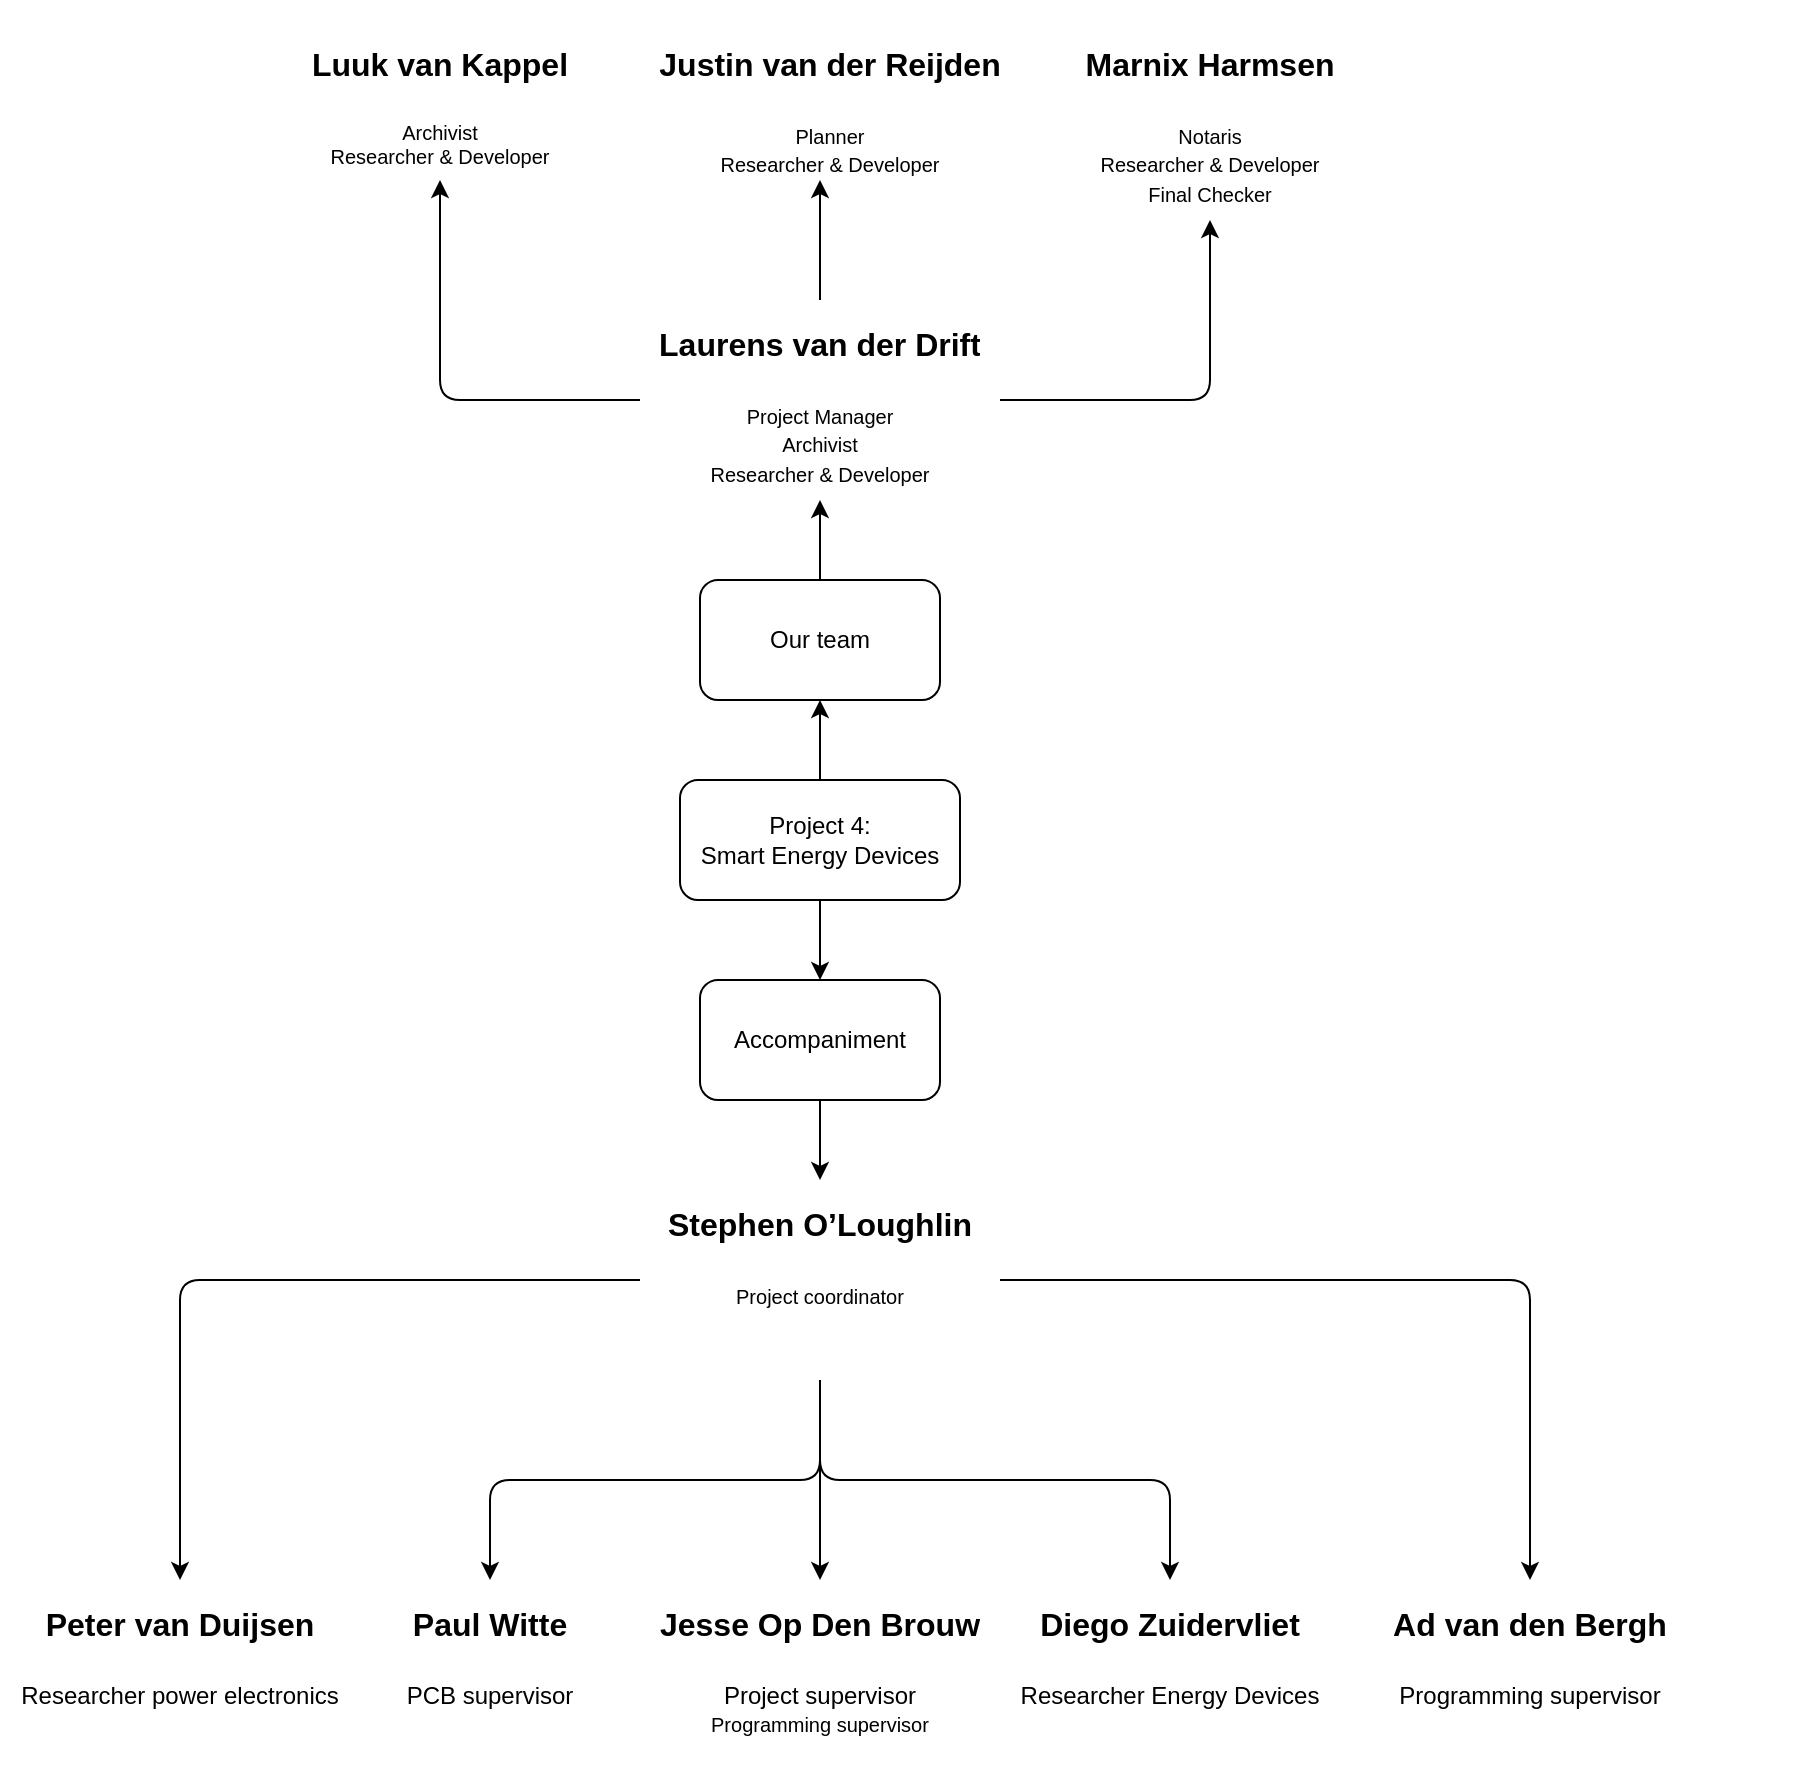<mxfile version="21.6.8" type="device">
  <diagram name="Page-1" id="lnu3cHVQMVQPtzXEHo_e">
    <mxGraphModel dx="1941" dy="1746" grid="1" gridSize="10" guides="1" tooltips="1" connect="1" arrows="1" fold="1" page="1" pageScale="1" pageWidth="850" pageHeight="1100" math="0" shadow="0">
      <root>
        <mxCell id="0" />
        <mxCell id="1" parent="0" />
        <mxCell id="ai9jlv7dWEnIiXGiaFlQ-22" style="edgeStyle=orthogonalEdgeStyle;rounded=0;orthogonalLoop=1;jettySize=auto;html=1;" edge="1" parent="1" source="ai9jlv7dWEnIiXGiaFlQ-1" target="ai9jlv7dWEnIiXGiaFlQ-3">
          <mxGeometry relative="1" as="geometry" />
        </mxCell>
        <mxCell id="ai9jlv7dWEnIiXGiaFlQ-37" style="edgeStyle=orthogonalEdgeStyle;rounded=0;orthogonalLoop=1;jettySize=auto;html=1;entryX=0.5;entryY=1;entryDx=0;entryDy=0;" edge="1" parent="1" source="ai9jlv7dWEnIiXGiaFlQ-1" target="ai9jlv7dWEnIiXGiaFlQ-2">
          <mxGeometry relative="1" as="geometry" />
        </mxCell>
        <mxCell id="ai9jlv7dWEnIiXGiaFlQ-1" value="Project 4:&lt;br&gt;Smart Energy Devices" style="rounded=1;whiteSpace=wrap;html=1;" vertex="1" parent="1">
          <mxGeometry x="-70" y="10" width="140" height="60" as="geometry" />
        </mxCell>
        <mxCell id="ai9jlv7dWEnIiXGiaFlQ-25" style="edgeStyle=orthogonalEdgeStyle;rounded=0;orthogonalLoop=1;jettySize=auto;html=1;entryX=0.5;entryY=0;entryDx=0;entryDy=0;" edge="1" parent="1" source="ai9jlv7dWEnIiXGiaFlQ-3" target="ai9jlv7dWEnIiXGiaFlQ-14">
          <mxGeometry relative="1" as="geometry" />
        </mxCell>
        <mxCell id="ai9jlv7dWEnIiXGiaFlQ-3" value="Accompaniment" style="rounded=1;whiteSpace=wrap;html=1;" vertex="1" parent="1">
          <mxGeometry x="-60" y="110" width="120" height="60" as="geometry" />
        </mxCell>
        <mxCell id="ai9jlv7dWEnIiXGiaFlQ-26" style="edgeStyle=orthogonalEdgeStyle;orthogonalLoop=1;jettySize=auto;html=1;entryX=0.5;entryY=0;entryDx=0;entryDy=0;rounded=1;" edge="1" parent="1" source="ai9jlv7dWEnIiXGiaFlQ-14" target="ai9jlv7dWEnIiXGiaFlQ-21">
          <mxGeometry relative="1" as="geometry" />
        </mxCell>
        <mxCell id="ai9jlv7dWEnIiXGiaFlQ-30" style="edgeStyle=orthogonalEdgeStyle;orthogonalLoop=1;jettySize=auto;html=1;rounded=1;" edge="1" parent="1" source="ai9jlv7dWEnIiXGiaFlQ-14" target="ai9jlv7dWEnIiXGiaFlQ-16">
          <mxGeometry relative="1" as="geometry" />
        </mxCell>
        <mxCell id="ai9jlv7dWEnIiXGiaFlQ-31" style="edgeStyle=orthogonalEdgeStyle;orthogonalLoop=1;jettySize=auto;html=1;rounded=1;" edge="1" parent="1" source="ai9jlv7dWEnIiXGiaFlQ-14" target="ai9jlv7dWEnIiXGiaFlQ-20">
          <mxGeometry relative="1" as="geometry" />
        </mxCell>
        <mxCell id="ai9jlv7dWEnIiXGiaFlQ-32" style="edgeStyle=orthogonalEdgeStyle;orthogonalLoop=1;jettySize=auto;html=1;rounded=1;" edge="1" parent="1" source="ai9jlv7dWEnIiXGiaFlQ-14" target="ai9jlv7dWEnIiXGiaFlQ-15">
          <mxGeometry relative="1" as="geometry" />
        </mxCell>
        <mxCell id="ai9jlv7dWEnIiXGiaFlQ-33" style="edgeStyle=orthogonalEdgeStyle;orthogonalLoop=1;jettySize=auto;html=1;entryX=0.5;entryY=0;entryDx=0;entryDy=0;rounded=1;" edge="1" parent="1" source="ai9jlv7dWEnIiXGiaFlQ-14" target="ai9jlv7dWEnIiXGiaFlQ-17">
          <mxGeometry relative="1" as="geometry" />
        </mxCell>
        <mxCell id="ai9jlv7dWEnIiXGiaFlQ-14" value="&lt;h1&gt;&lt;font style=&quot;font-size: 16px;&quot;&gt;Stephen O’Loughlin&lt;/font&gt;&lt;br&gt;&lt;/h1&gt;&lt;p&gt;&lt;font style=&quot;font-size: 10px;&quot;&gt;Project coordinator&lt;br&gt;&lt;/font&gt;&lt;/p&gt;" style="text;html=1;strokeColor=none;fillColor=none;spacing=5;spacingTop=-20;whiteSpace=wrap;overflow=hidden;rounded=0;align=center;" vertex="1" parent="1">
          <mxGeometry x="-90" y="210" width="180" height="100" as="geometry" />
        </mxCell>
        <mxCell id="ai9jlv7dWEnIiXGiaFlQ-15" value="&lt;h1&gt;&lt;font style=&quot;font-size: 16px;&quot;&gt;Jesse Op Den Brouw&lt;/font&gt;&lt;br&gt;&lt;/h1&gt;&lt;p&gt;&lt;font style=&quot;&quot;&gt;Project supervisor&lt;br&gt;&lt;span style=&quot;font-size: 10px;&quot;&gt;Programming supervisor&lt;/span&gt;&lt;br&gt;&lt;/font&gt;&lt;/p&gt;" style="text;html=1;strokeColor=none;fillColor=none;spacing=5;spacingTop=-20;whiteSpace=wrap;overflow=hidden;rounded=0;align=center;" vertex="1" parent="1">
          <mxGeometry x="-90" y="410" width="180" height="100" as="geometry" />
        </mxCell>
        <mxCell id="ai9jlv7dWEnIiXGiaFlQ-16" value="&lt;h1&gt;&lt;font style=&quot;font-size: 16px;&quot;&gt;Ad van den Bergh&lt;/font&gt;&lt;br&gt;&lt;/h1&gt;&lt;p&gt;&lt;font style=&quot;&quot;&gt;Programming supervisor&lt;br&gt;&lt;/font&gt;&lt;/p&gt;" style="text;html=1;strokeColor=none;fillColor=none;spacing=5;spacingTop=-20;whiteSpace=wrap;overflow=hidden;rounded=0;align=center;" vertex="1" parent="1">
          <mxGeometry x="265" y="410" width="180" height="100" as="geometry" />
        </mxCell>
        <mxCell id="ai9jlv7dWEnIiXGiaFlQ-17" value="&lt;h1&gt;&lt;font style=&quot;font-size: 16px;&quot;&gt;Diego Zuidervliet&lt;/font&gt;&lt;br&gt;&lt;/h1&gt;&lt;p&gt;&lt;font style=&quot;&quot;&gt;Researcher Energy Devices&lt;br&gt;&lt;/font&gt;&lt;/p&gt;" style="text;html=1;strokeColor=none;fillColor=none;spacing=5;spacingTop=-20;whiteSpace=wrap;overflow=hidden;rounded=0;align=center;" vertex="1" parent="1">
          <mxGeometry x="85" y="410" width="180" height="100" as="geometry" />
        </mxCell>
        <mxCell id="ai9jlv7dWEnIiXGiaFlQ-20" value="&lt;h1&gt;&lt;font style=&quot;font-size: 16px;&quot;&gt;Paul Witte&lt;/font&gt;&lt;br&gt;&lt;/h1&gt;&lt;p&gt;&lt;font style=&quot;&quot;&gt;PCB supervisor&lt;br&gt;&lt;/font&gt;&lt;/p&gt;" style="text;html=1;strokeColor=none;fillColor=none;spacing=5;spacingTop=-20;whiteSpace=wrap;overflow=hidden;rounded=0;align=center;" vertex="1" parent="1">
          <mxGeometry x="-255" y="410" width="180" height="100" as="geometry" />
        </mxCell>
        <mxCell id="ai9jlv7dWEnIiXGiaFlQ-21" value="&lt;h1&gt;&lt;font style=&quot;font-size: 16px;&quot;&gt;Peter van Duijsen&lt;/font&gt;&lt;br&gt;&lt;/h1&gt;&lt;p&gt;Researcher power electronics&lt;/p&gt;" style="text;html=1;strokeColor=none;fillColor=none;spacing=5;spacingTop=-20;whiteSpace=wrap;overflow=hidden;rounded=0;align=center;" vertex="1" parent="1">
          <mxGeometry x="-410" y="410" width="180" height="100" as="geometry" />
        </mxCell>
        <mxCell id="ai9jlv7dWEnIiXGiaFlQ-2" value="Our team" style="rounded=1;whiteSpace=wrap;html=1;" vertex="1" parent="1">
          <mxGeometry x="-60" y="-90" width="120" height="60" as="geometry" />
        </mxCell>
        <mxCell id="ai9jlv7dWEnIiXGiaFlQ-18" value="" style="group" vertex="1" connectable="0" parent="1">
          <mxGeometry x="-70" y="-360" width="565" height="230" as="geometry" />
        </mxCell>
        <mxCell id="ai9jlv7dWEnIiXGiaFlQ-6" value="&lt;h1&gt;&lt;font style=&quot;font-size: 16px;&quot;&gt;Justin van der Reijden&lt;/font&gt;&lt;/h1&gt;&lt;p&gt;&lt;font style=&quot;font-size: 10px;&quot;&gt;Planner&lt;br&gt;Researcher &amp;amp; Developer&lt;/font&gt;&lt;/p&gt;" style="text;html=1;strokeColor=none;fillColor=none;spacing=5;spacingTop=-20;whiteSpace=wrap;overflow=hidden;rounded=0;align=center;" vertex="1" parent="ai9jlv7dWEnIiXGiaFlQ-18">
          <mxGeometry x="-15" y="-10" width="180" height="80" as="geometry" />
        </mxCell>
        <mxCell id="ai9jlv7dWEnIiXGiaFlQ-7" value="&lt;h1&gt;&lt;font style=&quot;font-size: 16px;&quot;&gt;Marnix Harmsen&lt;/font&gt;&lt;/h1&gt;&lt;p&gt;&lt;font style=&quot;font-size: 10px;&quot;&gt;Notaris&lt;br&gt;Researcher &amp;amp; Developer&lt;br&gt;Final Checker&lt;/font&gt;&lt;/p&gt;" style="text;html=1;strokeColor=none;fillColor=none;spacing=5;spacingTop=-20;whiteSpace=wrap;overflow=hidden;rounded=0;align=center;" vertex="1" parent="ai9jlv7dWEnIiXGiaFlQ-18">
          <mxGeometry x="175" y="-10" width="180" height="100" as="geometry" />
        </mxCell>
        <mxCell id="ai9jlv7dWEnIiXGiaFlQ-8" value="&lt;h1&gt;&lt;span style=&quot;font-size: 16px;&quot;&gt;Luuk van Kappel&lt;/span&gt;&lt;/h1&gt;&lt;p style=&quot;font-size: 10px;&quot;&gt;Archivist&lt;br&gt;Researcher &amp;amp; Developer&lt;br&gt;&lt;/p&gt;" style="text;html=1;strokeColor=none;fillColor=none;spacing=5;spacingTop=-20;whiteSpace=wrap;overflow=hidden;rounded=0;align=center;" vertex="1" parent="ai9jlv7dWEnIiXGiaFlQ-18">
          <mxGeometry x="-210" y="-10" width="180" height="80" as="geometry" />
        </mxCell>
        <mxCell id="ai9jlv7dWEnIiXGiaFlQ-13" style="edgeStyle=orthogonalEdgeStyle;rounded=0;orthogonalLoop=1;jettySize=auto;html=1;" edge="1" parent="1" source="ai9jlv7dWEnIiXGiaFlQ-2" target="ai9jlv7dWEnIiXGiaFlQ-9">
          <mxGeometry relative="1" as="geometry" />
        </mxCell>
        <mxCell id="ai9jlv7dWEnIiXGiaFlQ-38" style="edgeStyle=orthogonalEdgeStyle;rounded=0;orthogonalLoop=1;jettySize=auto;html=1;" edge="1" parent="1" source="ai9jlv7dWEnIiXGiaFlQ-9">
          <mxGeometry relative="1" as="geometry">
            <mxPoint y="-290" as="targetPoint" />
          </mxGeometry>
        </mxCell>
        <mxCell id="ai9jlv7dWEnIiXGiaFlQ-39" style="edgeStyle=orthogonalEdgeStyle;rounded=1;orthogonalLoop=1;jettySize=auto;html=1;" edge="1" parent="1" source="ai9jlv7dWEnIiXGiaFlQ-9" target="ai9jlv7dWEnIiXGiaFlQ-8">
          <mxGeometry relative="1" as="geometry" />
        </mxCell>
        <mxCell id="ai9jlv7dWEnIiXGiaFlQ-40" style="edgeStyle=orthogonalEdgeStyle;rounded=1;orthogonalLoop=1;jettySize=auto;html=1;entryX=0.5;entryY=1;entryDx=0;entryDy=0;" edge="1" parent="1" source="ai9jlv7dWEnIiXGiaFlQ-9" target="ai9jlv7dWEnIiXGiaFlQ-7">
          <mxGeometry relative="1" as="geometry" />
        </mxCell>
        <mxCell id="ai9jlv7dWEnIiXGiaFlQ-9" value="&lt;h1&gt;&lt;span style=&quot;font-size: 16px;&quot;&gt;Laurens van der Drift&lt;/span&gt;&lt;/h1&gt;&lt;p&gt;&lt;font style=&quot;font-size: 10px;&quot;&gt;Project Manager&lt;br&gt;Archivist&lt;br&gt;Researcher &amp;amp; Developer&lt;br&gt;&lt;/font&gt;&lt;/p&gt;" style="text;html=1;strokeColor=none;fillColor=none;spacing=5;spacingTop=-20;whiteSpace=wrap;overflow=hidden;rounded=0;align=center;" vertex="1" parent="1">
          <mxGeometry x="-90" y="-230" width="180" height="100" as="geometry" />
        </mxCell>
      </root>
    </mxGraphModel>
  </diagram>
</mxfile>
